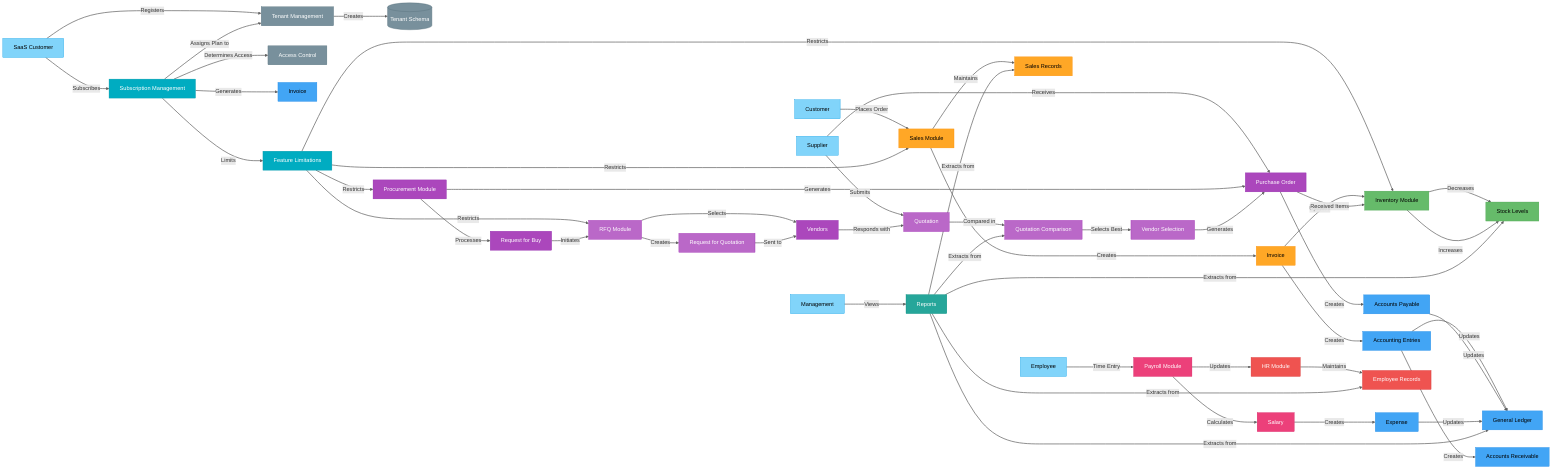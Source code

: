 graph LR
    %% ======================
    %% Color Definitions
    %% ======================
    classDef external fill:#81D4FA,stroke:#039BE5,color:#000000
    classDef sales fill:#FFA726,stroke:#FB8C00,color:#000000
    classDef inventory fill:#66BB6A,stroke:#43A047,color:#000000
    classDef accounting fill:#42A5F5,stroke:#1E88E5,color:#000000
    classDef procurement fill:#AB47BC,stroke:#8E24AA,color:#ffffff
    classDef payroll fill:#EC407A,stroke:#D81B60,color:#ffffff
    classDef hr fill:#EF5350,stroke:#D32F2F,color:#ffffff
    classDef reports fill:#26A69A,stroke:#00897B,color:#ffffff
    classDef rfq fill:#BA68C8,stroke:#9C27B0,color:#ffffff
    classDef subscription fill:#00ACC1,stroke:#0097A7,color:#ffffff
    classDef tenant fill:#78909C,stroke:#546E7A,color:#ffffff
    classDef action fill:#BDBDBD,stroke:#757575,color:#000000
    linkStyle default stroke:#616161,stroke-width:2px

    %% ======================
    %% External Actors
    %% ======================
    A[Customer]:::external -->|Places Order| B[Sales Module]:::sales
    I[Supplier]:::external -->|Receives| J[Purchase Order]:::procurement
    I -->|Submits| RQ2[Quotation]:::rfq
    N[Employee]:::external -->|Time Entry| O[Payroll Module]:::payroll
    T[Management]:::external -->|Views| U[Reports]:::reports
    CA[SaaS Customer]:::external -->|Subscribes| SB[Subscription Management]:::subscription
    
    %% ======================
    %% Tenant & Subscription Flow
    %% ======================
    CA -->|Registers| TN[Tenant Management]:::tenant
    TN -->|Creates| TDB[(Tenant Schema)]:::tenant
    SB -->|Assigns Plan to| TN
    SB -->|Determines Access| ACC[Access Control]:::tenant
    SB -->|Generates| INV[Invoice]:::accounting
    SB -->|Limits| FLM[Feature Limitations]:::subscription
    FLM -->|Restricts| B
    FLM -->|Restricts| D[Inventory Module]:::inventory
    FLM -->|Restricts| K[Procurement Module]:::procurement
    FLM -->|Restricts| RFQ[RFQ Module]:::rfq
    
    %% ======================
    %% Sales Flow
    %% ======================
    B -->|Creates| C[Invoice]:::sales
    C -->|Updates| D
    D -->|Decreases| E[Stock Levels]:::inventory
    C -->|Creates| F[Accounting Entries]:::accounting
    F -->|Updates| G[General Ledger]:::accounting
    F -->|Creates| H[Accounts Receivable]:::accounting
    B -->|Maintains| V[Sales Records]:::sales
    
    %% ======================
    %% RFQ & Procurement Flow
    %% ======================
    K -->|Generates| J
    K -->|Processes| L[Request for Buy]:::procurement
    L -->|Initiates| RFQ
    
    RFQ -->|Creates| RQ1[Request for Quotation]:::rfq
    RFQ -->|Selects| VN[Vendors]:::procurement
    RQ1 -->|Sent to| VN
    VN -->|Responds with| RQ2
    RQ2 -->|Compared in| RQ3[Quotation Comparison]:::rfq
    RQ3 -->|Selects Best| RQ4[Vendor Selection]:::rfq
    RQ4 -->|Generates| J
    
    J -->|Received Items| D
    D -->|Increases| E
    J -->|Creates| M[Accounts Payable]:::accounting
    M -->|Updates| G
    
    %% ======================
    %% HR & Payroll Flow
    %% ======================
    O -->|Calculates| P[Salary]:::payroll
    P -->|Creates| Q[Expense]:::accounting
    Q -->|Updates| G
    O -->|Updates| R[HR Module]:::hr
    R -->|Maintains| S[Employee Records]:::hr
    
    %% ======================
    %% Reporting Flow
    %% ======================
    U -->|Extracts from| G
    U -->|Extracts from| E
    U -->|Extracts from| S
    U -->|Extracts from| V
    U -->|Extracts from| RQ3